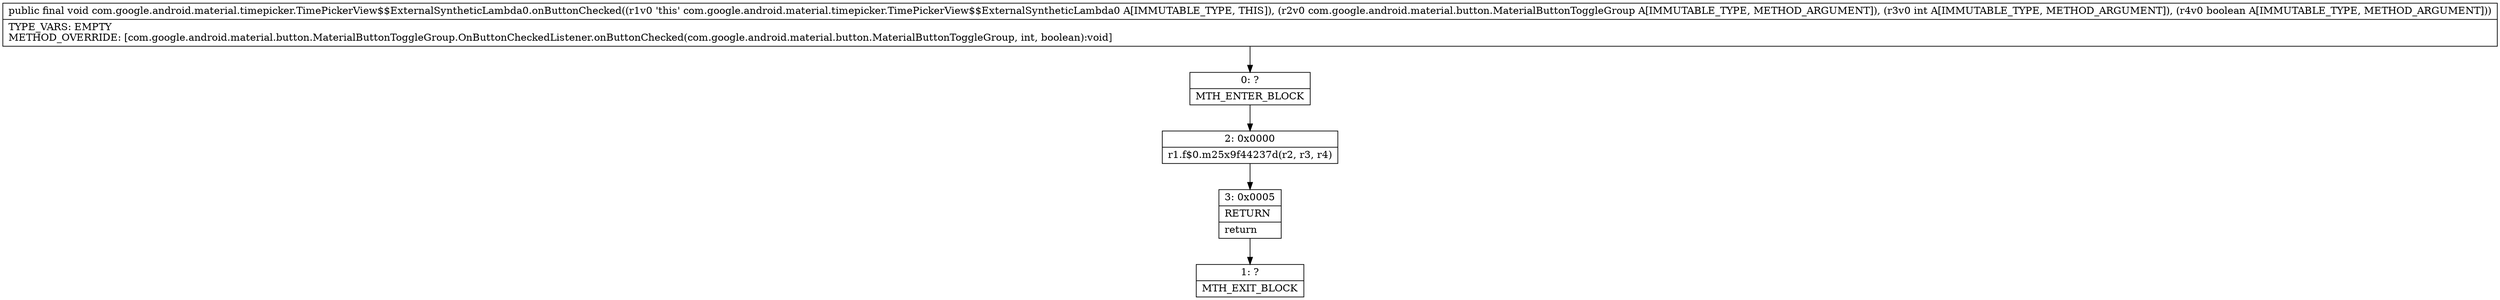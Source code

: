 digraph "CFG forcom.google.android.material.timepicker.TimePickerView$$ExternalSyntheticLambda0.onButtonChecked(Lcom\/google\/android\/material\/button\/MaterialButtonToggleGroup;IZ)V" {
Node_0 [shape=record,label="{0\:\ ?|MTH_ENTER_BLOCK\l}"];
Node_2 [shape=record,label="{2\:\ 0x0000|r1.f$0.m25x9f44237d(r2, r3, r4)\l}"];
Node_3 [shape=record,label="{3\:\ 0x0005|RETURN\l|return\l}"];
Node_1 [shape=record,label="{1\:\ ?|MTH_EXIT_BLOCK\l}"];
MethodNode[shape=record,label="{public final void com.google.android.material.timepicker.TimePickerView$$ExternalSyntheticLambda0.onButtonChecked((r1v0 'this' com.google.android.material.timepicker.TimePickerView$$ExternalSyntheticLambda0 A[IMMUTABLE_TYPE, THIS]), (r2v0 com.google.android.material.button.MaterialButtonToggleGroup A[IMMUTABLE_TYPE, METHOD_ARGUMENT]), (r3v0 int A[IMMUTABLE_TYPE, METHOD_ARGUMENT]), (r4v0 boolean A[IMMUTABLE_TYPE, METHOD_ARGUMENT]))  | TYPE_VARS: EMPTY\lMETHOD_OVERRIDE: [com.google.android.material.button.MaterialButtonToggleGroup.OnButtonCheckedListener.onButtonChecked(com.google.android.material.button.MaterialButtonToggleGroup, int, boolean):void]\l}"];
MethodNode -> Node_0;Node_0 -> Node_2;
Node_2 -> Node_3;
Node_3 -> Node_1;
}

